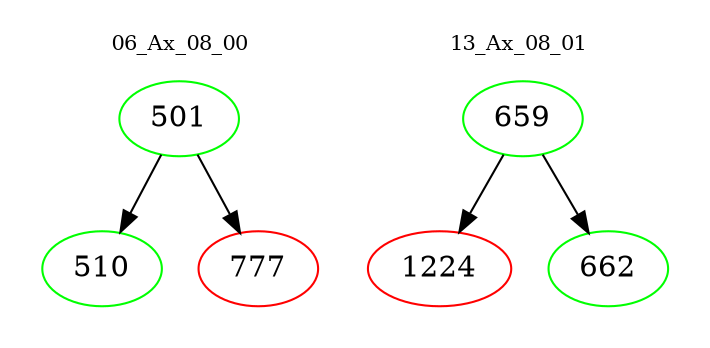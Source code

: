 digraph{
subgraph cluster_0 {
color = white
label = "06_Ax_08_00";
fontsize=10;
T0_501 [label="501", color="green"]
T0_501 -> T0_510 [color="black"]
T0_510 [label="510", color="green"]
T0_501 -> T0_777 [color="black"]
T0_777 [label="777", color="red"]
}
subgraph cluster_1 {
color = white
label = "13_Ax_08_01";
fontsize=10;
T1_659 [label="659", color="green"]
T1_659 -> T1_1224 [color="black"]
T1_1224 [label="1224", color="red"]
T1_659 -> T1_662 [color="black"]
T1_662 [label="662", color="green"]
}
}
